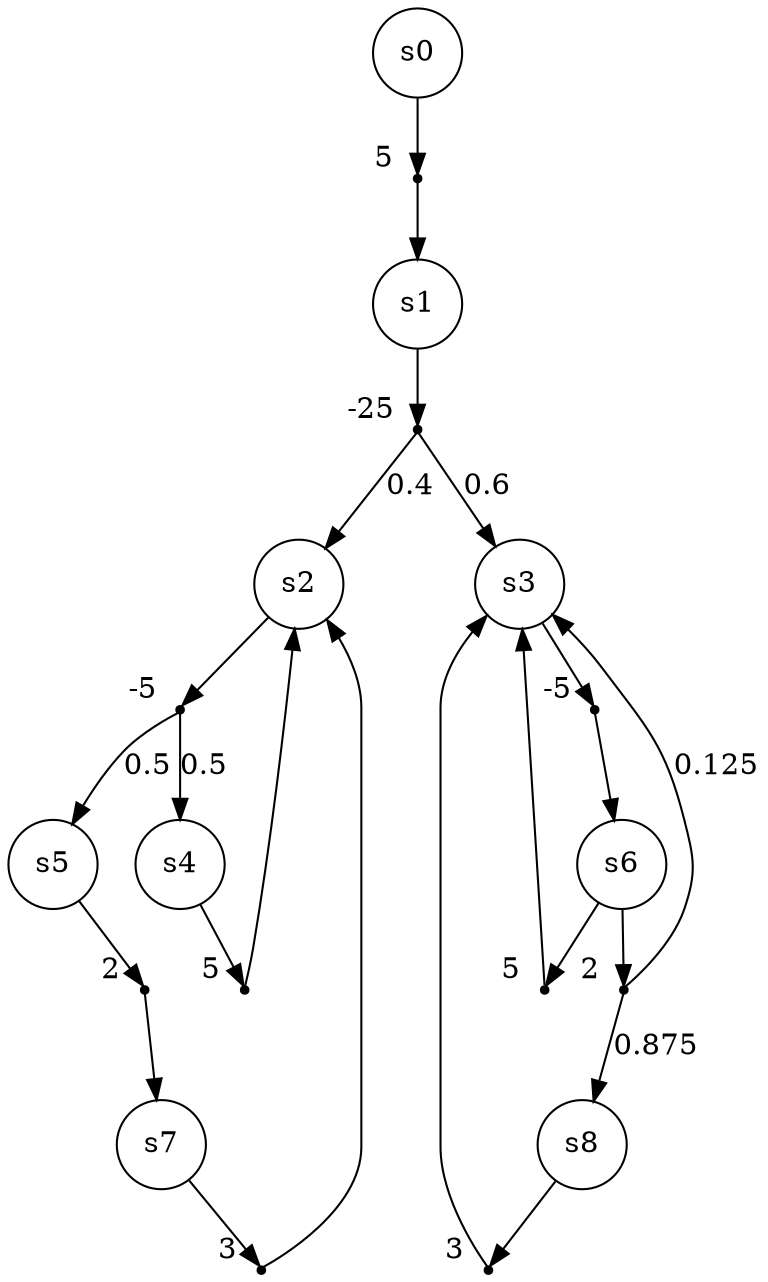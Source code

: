 digraph G {
states0 [label=s0, shape=circle, xlabel=""];
action0 [label=a0, shape=point, xlabel="5  "];
states1 [label=s1, shape=circle, xlabel=""];
action1 [label=a1, shape=point, xlabel="-25  "];
states2 [label=s2, shape=circle, xlabel=""];
action2 [label=a2, shape=point, xlabel="-5  "];
states3 [label=s3, shape=circle, xlabel=""];
action3 [label=a3, shape=point, xlabel="-5  "];
states4 [label=s4, shape=circle, xlabel=""];
action4 [label=a4, shape=point, xlabel="5  "];
states5 [label=s5, shape=circle, xlabel=""];
action5 [label=a5, shape=point, xlabel="2  "];
states6 [label=s6, shape=circle, xlabel=""];
action6 [label=a6, shape=point, xlabel="5  "];
action7 [label=a7, shape=point, xlabel="2  "];
states7 [label=s7, shape=circle, xlabel=""];
action8 [label=a8, shape=point, xlabel="3  "];
states8 [label=s8, shape=circle, xlabel=""];
action9 [label=a9, shape=point, xlabel="3  "];
states0->action0  [label=""];
action0->states1  [label=""];
states1->action1  [label=""];
action1->states2  [label=0.4];
action1->states3  [label=0.6];
states2->action2  [label=""];
action2->states4  [label=0.5];
action2->states5  [label=0.5];
states3->action3  [label=""];
action3->states6  [label=""];
states4->action4  [label=""];
action4->states2  [label=""];
states5->action5  [label=""];
action5->states7  [label=""];
states6->action6  [label=""];
states6->action7  [label=""];
action6->states3  [label=""];
action7->states3  [label=0.125];
action7->states8  [label=0.875];
states7->action8  [label=""];
action8->states2  [label=""];
states8->action9  [label=""];
action9->states3  [label=""];
}
